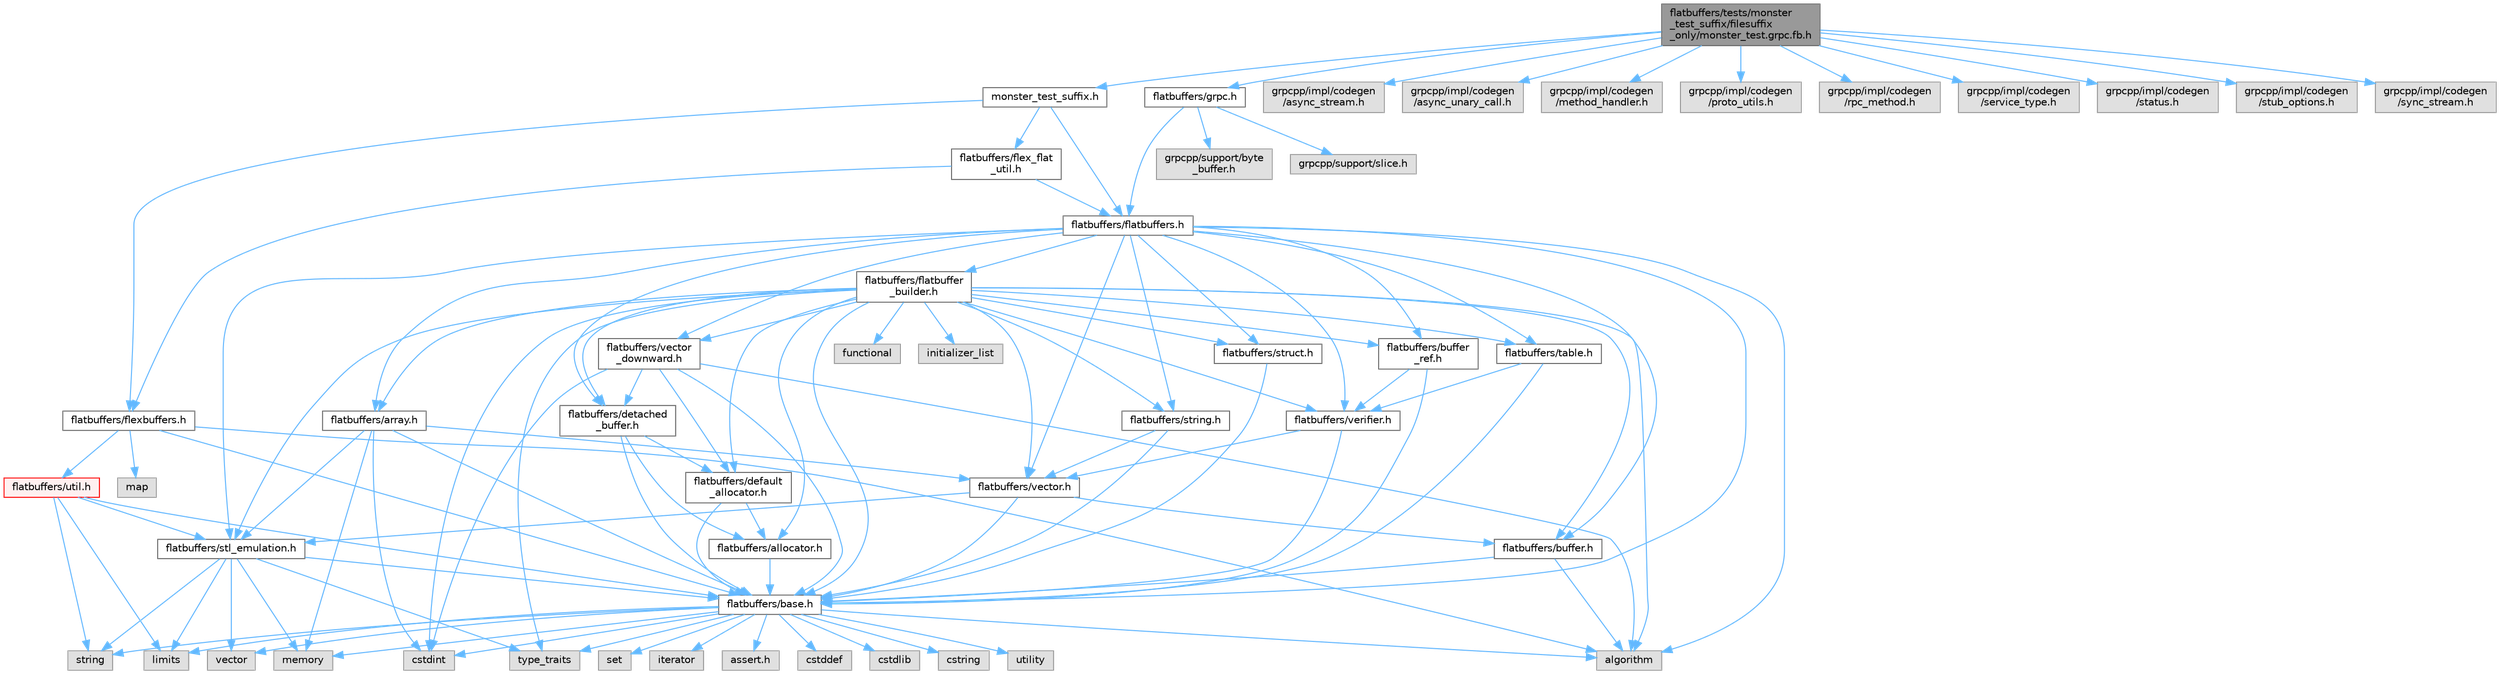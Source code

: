 digraph "flatbuffers/tests/monster_test_suffix/filesuffix_only/monster_test.grpc.fb.h"
{
 // LATEX_PDF_SIZE
  bgcolor="transparent";
  edge [fontname=Helvetica,fontsize=10,labelfontname=Helvetica,labelfontsize=10];
  node [fontname=Helvetica,fontsize=10,shape=box,height=0.2,width=0.4];
  Node1 [id="Node000001",label="flatbuffers/tests/monster\l_test_suffix/filesuffix\l_only/monster_test.grpc.fb.h",height=0.2,width=0.4,color="gray40", fillcolor="grey60", style="filled", fontcolor="black",tooltip=" "];
  Node1 -> Node2 [id="edge111_Node000001_Node000002",color="steelblue1",style="solid",tooltip=" "];
  Node2 [id="Node000002",label="monster_test_suffix.h",height=0.2,width=0.4,color="grey40", fillcolor="white", style="filled",URL="$monster__test__suffix_8h.html",tooltip=" "];
  Node2 -> Node3 [id="edge112_Node000002_Node000003",color="steelblue1",style="solid",tooltip=" "];
  Node3 [id="Node000003",label="flatbuffers/flatbuffers.h",height=0.2,width=0.4,color="grey40", fillcolor="white", style="filled",URL="$flatbuffers_8h.html",tooltip=" "];
  Node3 -> Node4 [id="edge113_Node000003_Node000004",color="steelblue1",style="solid",tooltip=" "];
  Node4 [id="Node000004",label="algorithm",height=0.2,width=0.4,color="grey60", fillcolor="#E0E0E0", style="filled",tooltip=" "];
  Node3 -> Node5 [id="edge114_Node000003_Node000005",color="steelblue1",style="solid",tooltip=" "];
  Node5 [id="Node000005",label="flatbuffers/array.h",height=0.2,width=0.4,color="grey40", fillcolor="white", style="filled",URL="$array_8h.html",tooltip=" "];
  Node5 -> Node6 [id="edge115_Node000005_Node000006",color="steelblue1",style="solid",tooltip=" "];
  Node6 [id="Node000006",label="cstdint",height=0.2,width=0.4,color="grey60", fillcolor="#E0E0E0", style="filled",tooltip=" "];
  Node5 -> Node7 [id="edge116_Node000005_Node000007",color="steelblue1",style="solid",tooltip=" "];
  Node7 [id="Node000007",label="memory",height=0.2,width=0.4,color="grey60", fillcolor="#E0E0E0", style="filled",tooltip=" "];
  Node5 -> Node8 [id="edge117_Node000005_Node000008",color="steelblue1",style="solid",tooltip=" "];
  Node8 [id="Node000008",label="flatbuffers/base.h",height=0.2,width=0.4,color="grey40", fillcolor="white", style="filled",URL="$base_8h.html",tooltip=" "];
  Node8 -> Node9 [id="edge118_Node000008_Node000009",color="steelblue1",style="solid",tooltip=" "];
  Node9 [id="Node000009",label="assert.h",height=0.2,width=0.4,color="grey60", fillcolor="#E0E0E0", style="filled",tooltip=" "];
  Node8 -> Node6 [id="edge119_Node000008_Node000006",color="steelblue1",style="solid",tooltip=" "];
  Node8 -> Node10 [id="edge120_Node000008_Node000010",color="steelblue1",style="solid",tooltip=" "];
  Node10 [id="Node000010",label="cstddef",height=0.2,width=0.4,color="grey60", fillcolor="#E0E0E0", style="filled",tooltip=" "];
  Node8 -> Node11 [id="edge121_Node000008_Node000011",color="steelblue1",style="solid",tooltip=" "];
  Node11 [id="Node000011",label="cstdlib",height=0.2,width=0.4,color="grey60", fillcolor="#E0E0E0", style="filled",tooltip=" "];
  Node8 -> Node12 [id="edge122_Node000008_Node000012",color="steelblue1",style="solid",tooltip=" "];
  Node12 [id="Node000012",label="cstring",height=0.2,width=0.4,color="grey60", fillcolor="#E0E0E0", style="filled",tooltip=" "];
  Node8 -> Node13 [id="edge123_Node000008_Node000013",color="steelblue1",style="solid",tooltip=" "];
  Node13 [id="Node000013",label="utility",height=0.2,width=0.4,color="grey60", fillcolor="#E0E0E0", style="filled",tooltip=" "];
  Node8 -> Node14 [id="edge124_Node000008_Node000014",color="steelblue1",style="solid",tooltip=" "];
  Node14 [id="Node000014",label="string",height=0.2,width=0.4,color="grey60", fillcolor="#E0E0E0", style="filled",tooltip=" "];
  Node8 -> Node15 [id="edge125_Node000008_Node000015",color="steelblue1",style="solid",tooltip=" "];
  Node15 [id="Node000015",label="type_traits",height=0.2,width=0.4,color="grey60", fillcolor="#E0E0E0", style="filled",tooltip=" "];
  Node8 -> Node16 [id="edge126_Node000008_Node000016",color="steelblue1",style="solid",tooltip=" "];
  Node16 [id="Node000016",label="vector",height=0.2,width=0.4,color="grey60", fillcolor="#E0E0E0", style="filled",tooltip=" "];
  Node8 -> Node17 [id="edge127_Node000008_Node000017",color="steelblue1",style="solid",tooltip=" "];
  Node17 [id="Node000017",label="set",height=0.2,width=0.4,color="grey60", fillcolor="#E0E0E0", style="filled",tooltip=" "];
  Node8 -> Node4 [id="edge128_Node000008_Node000004",color="steelblue1",style="solid",tooltip=" "];
  Node8 -> Node18 [id="edge129_Node000008_Node000018",color="steelblue1",style="solid",tooltip=" "];
  Node18 [id="Node000018",label="limits",height=0.2,width=0.4,color="grey60", fillcolor="#E0E0E0", style="filled",tooltip=" "];
  Node8 -> Node19 [id="edge130_Node000008_Node000019",color="steelblue1",style="solid",tooltip=" "];
  Node19 [id="Node000019",label="iterator",height=0.2,width=0.4,color="grey60", fillcolor="#E0E0E0", style="filled",tooltip=" "];
  Node8 -> Node7 [id="edge131_Node000008_Node000007",color="steelblue1",style="solid",tooltip=" "];
  Node5 -> Node20 [id="edge132_Node000005_Node000020",color="steelblue1",style="solid",tooltip=" "];
  Node20 [id="Node000020",label="flatbuffers/stl_emulation.h",height=0.2,width=0.4,color="grey40", fillcolor="white", style="filled",URL="$stl__emulation_8h.html",tooltip=" "];
  Node20 -> Node8 [id="edge133_Node000020_Node000008",color="steelblue1",style="solid",tooltip=" "];
  Node20 -> Node14 [id="edge134_Node000020_Node000014",color="steelblue1",style="solid",tooltip=" "];
  Node20 -> Node15 [id="edge135_Node000020_Node000015",color="steelblue1",style="solid",tooltip=" "];
  Node20 -> Node16 [id="edge136_Node000020_Node000016",color="steelblue1",style="solid",tooltip=" "];
  Node20 -> Node7 [id="edge137_Node000020_Node000007",color="steelblue1",style="solid",tooltip=" "];
  Node20 -> Node18 [id="edge138_Node000020_Node000018",color="steelblue1",style="solid",tooltip=" "];
  Node5 -> Node21 [id="edge139_Node000005_Node000021",color="steelblue1",style="solid",tooltip=" "];
  Node21 [id="Node000021",label="flatbuffers/vector.h",height=0.2,width=0.4,color="grey40", fillcolor="white", style="filled",URL="$vector_8h.html",tooltip=" "];
  Node21 -> Node8 [id="edge140_Node000021_Node000008",color="steelblue1",style="solid",tooltip=" "];
  Node21 -> Node22 [id="edge141_Node000021_Node000022",color="steelblue1",style="solid",tooltip=" "];
  Node22 [id="Node000022",label="flatbuffers/buffer.h",height=0.2,width=0.4,color="grey40", fillcolor="white", style="filled",URL="$buffer_8h.html",tooltip=" "];
  Node22 -> Node4 [id="edge142_Node000022_Node000004",color="steelblue1",style="solid",tooltip=" "];
  Node22 -> Node8 [id="edge143_Node000022_Node000008",color="steelblue1",style="solid",tooltip=" "];
  Node21 -> Node20 [id="edge144_Node000021_Node000020",color="steelblue1",style="solid",tooltip=" "];
  Node3 -> Node8 [id="edge145_Node000003_Node000008",color="steelblue1",style="solid",tooltip=" "];
  Node3 -> Node22 [id="edge146_Node000003_Node000022",color="steelblue1",style="solid",tooltip=" "];
  Node3 -> Node23 [id="edge147_Node000003_Node000023",color="steelblue1",style="solid",tooltip=" "];
  Node23 [id="Node000023",label="flatbuffers/buffer\l_ref.h",height=0.2,width=0.4,color="grey40", fillcolor="white", style="filled",URL="$buffer__ref_8h.html",tooltip=" "];
  Node23 -> Node8 [id="edge148_Node000023_Node000008",color="steelblue1",style="solid",tooltip=" "];
  Node23 -> Node24 [id="edge149_Node000023_Node000024",color="steelblue1",style="solid",tooltip=" "];
  Node24 [id="Node000024",label="flatbuffers/verifier.h",height=0.2,width=0.4,color="grey40", fillcolor="white", style="filled",URL="$verifier_8h.html",tooltip=" "];
  Node24 -> Node8 [id="edge150_Node000024_Node000008",color="steelblue1",style="solid",tooltip=" "];
  Node24 -> Node21 [id="edge151_Node000024_Node000021",color="steelblue1",style="solid",tooltip=" "];
  Node3 -> Node25 [id="edge152_Node000003_Node000025",color="steelblue1",style="solid",tooltip=" "];
  Node25 [id="Node000025",label="flatbuffers/detached\l_buffer.h",height=0.2,width=0.4,color="grey40", fillcolor="white", style="filled",URL="$detached__buffer_8h.html",tooltip=" "];
  Node25 -> Node26 [id="edge153_Node000025_Node000026",color="steelblue1",style="solid",tooltip=" "];
  Node26 [id="Node000026",label="flatbuffers/allocator.h",height=0.2,width=0.4,color="grey40", fillcolor="white", style="filled",URL="$allocator_8h.html",tooltip=" "];
  Node26 -> Node8 [id="edge154_Node000026_Node000008",color="steelblue1",style="solid",tooltip=" "];
  Node25 -> Node8 [id="edge155_Node000025_Node000008",color="steelblue1",style="solid",tooltip=" "];
  Node25 -> Node27 [id="edge156_Node000025_Node000027",color="steelblue1",style="solid",tooltip=" "];
  Node27 [id="Node000027",label="flatbuffers/default\l_allocator.h",height=0.2,width=0.4,color="grey40", fillcolor="white", style="filled",URL="$default__allocator_8h.html",tooltip=" "];
  Node27 -> Node26 [id="edge157_Node000027_Node000026",color="steelblue1",style="solid",tooltip=" "];
  Node27 -> Node8 [id="edge158_Node000027_Node000008",color="steelblue1",style="solid",tooltip=" "];
  Node3 -> Node28 [id="edge159_Node000003_Node000028",color="steelblue1",style="solid",tooltip=" "];
  Node28 [id="Node000028",label="flatbuffers/flatbuffer\l_builder.h",height=0.2,width=0.4,color="grey40", fillcolor="white", style="filled",URL="$flatbuffer__builder_8h.html",tooltip=" "];
  Node28 -> Node4 [id="edge160_Node000028_Node000004",color="steelblue1",style="solid",tooltip=" "];
  Node28 -> Node6 [id="edge161_Node000028_Node000006",color="steelblue1",style="solid",tooltip=" "];
  Node28 -> Node29 [id="edge162_Node000028_Node000029",color="steelblue1",style="solid",tooltip=" "];
  Node29 [id="Node000029",label="functional",height=0.2,width=0.4,color="grey60", fillcolor="#E0E0E0", style="filled",tooltip=" "];
  Node28 -> Node30 [id="edge163_Node000028_Node000030",color="steelblue1",style="solid",tooltip=" "];
  Node30 [id="Node000030",label="initializer_list",height=0.2,width=0.4,color="grey60", fillcolor="#E0E0E0", style="filled",tooltip=" "];
  Node28 -> Node15 [id="edge164_Node000028_Node000015",color="steelblue1",style="solid",tooltip=" "];
  Node28 -> Node26 [id="edge165_Node000028_Node000026",color="steelblue1",style="solid",tooltip=" "];
  Node28 -> Node5 [id="edge166_Node000028_Node000005",color="steelblue1",style="solid",tooltip=" "];
  Node28 -> Node8 [id="edge167_Node000028_Node000008",color="steelblue1",style="solid",tooltip=" "];
  Node28 -> Node22 [id="edge168_Node000028_Node000022",color="steelblue1",style="solid",tooltip=" "];
  Node28 -> Node23 [id="edge169_Node000028_Node000023",color="steelblue1",style="solid",tooltip=" "];
  Node28 -> Node27 [id="edge170_Node000028_Node000027",color="steelblue1",style="solid",tooltip=" "];
  Node28 -> Node25 [id="edge171_Node000028_Node000025",color="steelblue1",style="solid",tooltip=" "];
  Node28 -> Node20 [id="edge172_Node000028_Node000020",color="steelblue1",style="solid",tooltip=" "];
  Node28 -> Node31 [id="edge173_Node000028_Node000031",color="steelblue1",style="solid",tooltip=" "];
  Node31 [id="Node000031",label="flatbuffers/string.h",height=0.2,width=0.4,color="grey40", fillcolor="white", style="filled",URL="$string_8h.html",tooltip=" "];
  Node31 -> Node8 [id="edge174_Node000031_Node000008",color="steelblue1",style="solid",tooltip=" "];
  Node31 -> Node21 [id="edge175_Node000031_Node000021",color="steelblue1",style="solid",tooltip=" "];
  Node28 -> Node32 [id="edge176_Node000028_Node000032",color="steelblue1",style="solid",tooltip=" "];
  Node32 [id="Node000032",label="flatbuffers/struct.h",height=0.2,width=0.4,color="grey40", fillcolor="white", style="filled",URL="$struct_8h.html",tooltip=" "];
  Node32 -> Node8 [id="edge177_Node000032_Node000008",color="steelblue1",style="solid",tooltip=" "];
  Node28 -> Node33 [id="edge178_Node000028_Node000033",color="steelblue1",style="solid",tooltip=" "];
  Node33 [id="Node000033",label="flatbuffers/table.h",height=0.2,width=0.4,color="grey40", fillcolor="white", style="filled",URL="$table_8h.html",tooltip=" "];
  Node33 -> Node8 [id="edge179_Node000033_Node000008",color="steelblue1",style="solid",tooltip=" "];
  Node33 -> Node24 [id="edge180_Node000033_Node000024",color="steelblue1",style="solid",tooltip=" "];
  Node28 -> Node21 [id="edge181_Node000028_Node000021",color="steelblue1",style="solid",tooltip=" "];
  Node28 -> Node34 [id="edge182_Node000028_Node000034",color="steelblue1",style="solid",tooltip=" "];
  Node34 [id="Node000034",label="flatbuffers/vector\l_downward.h",height=0.2,width=0.4,color="grey40", fillcolor="white", style="filled",URL="$vector__downward_8h.html",tooltip=" "];
  Node34 -> Node4 [id="edge183_Node000034_Node000004",color="steelblue1",style="solid",tooltip=" "];
  Node34 -> Node6 [id="edge184_Node000034_Node000006",color="steelblue1",style="solid",tooltip=" "];
  Node34 -> Node8 [id="edge185_Node000034_Node000008",color="steelblue1",style="solid",tooltip=" "];
  Node34 -> Node27 [id="edge186_Node000034_Node000027",color="steelblue1",style="solid",tooltip=" "];
  Node34 -> Node25 [id="edge187_Node000034_Node000025",color="steelblue1",style="solid",tooltip=" "];
  Node28 -> Node24 [id="edge188_Node000028_Node000024",color="steelblue1",style="solid",tooltip=" "];
  Node3 -> Node20 [id="edge189_Node000003_Node000020",color="steelblue1",style="solid",tooltip=" "];
  Node3 -> Node31 [id="edge190_Node000003_Node000031",color="steelblue1",style="solid",tooltip=" "];
  Node3 -> Node32 [id="edge191_Node000003_Node000032",color="steelblue1",style="solid",tooltip=" "];
  Node3 -> Node33 [id="edge192_Node000003_Node000033",color="steelblue1",style="solid",tooltip=" "];
  Node3 -> Node21 [id="edge193_Node000003_Node000021",color="steelblue1",style="solid",tooltip=" "];
  Node3 -> Node34 [id="edge194_Node000003_Node000034",color="steelblue1",style="solid",tooltip=" "];
  Node3 -> Node24 [id="edge195_Node000003_Node000024",color="steelblue1",style="solid",tooltip=" "];
  Node2 -> Node35 [id="edge196_Node000002_Node000035",color="steelblue1",style="solid",tooltip=" "];
  Node35 [id="Node000035",label="flatbuffers/flexbuffers.h",height=0.2,width=0.4,color="grey40", fillcolor="white", style="filled",URL="$flexbuffers_8h.html",tooltip=" "];
  Node35 -> Node4 [id="edge197_Node000035_Node000004",color="steelblue1",style="solid",tooltip=" "];
  Node35 -> Node36 [id="edge198_Node000035_Node000036",color="steelblue1",style="solid",tooltip=" "];
  Node36 [id="Node000036",label="map",height=0.2,width=0.4,color="grey60", fillcolor="#E0E0E0", style="filled",tooltip=" "];
  Node35 -> Node8 [id="edge199_Node000035_Node000008",color="steelblue1",style="solid",tooltip=" "];
  Node35 -> Node37 [id="edge200_Node000035_Node000037",color="steelblue1",style="solid",tooltip=" "];
  Node37 [id="Node000037",label="flatbuffers/util.h",height=0.2,width=0.4,color="red", fillcolor="#FFF0F0", style="filled",URL="$util_8h.html",tooltip=" "];
  Node37 -> Node8 [id="edge201_Node000037_Node000008",color="steelblue1",style="solid",tooltip=" "];
  Node37 -> Node20 [id="edge202_Node000037_Node000020",color="steelblue1",style="solid",tooltip=" "];
  Node37 -> Node18 [id="edge203_Node000037_Node000018",color="steelblue1",style="solid",tooltip=" "];
  Node37 -> Node14 [id="edge204_Node000037_Node000014",color="steelblue1",style="solid",tooltip=" "];
  Node2 -> Node43 [id="edge205_Node000002_Node000043",color="steelblue1",style="solid",tooltip=" "];
  Node43 [id="Node000043",label="flatbuffers/flex_flat\l_util.h",height=0.2,width=0.4,color="grey40", fillcolor="white", style="filled",URL="$flex__flat__util_8h.html",tooltip=" "];
  Node43 -> Node3 [id="edge206_Node000043_Node000003",color="steelblue1",style="solid",tooltip=" "];
  Node43 -> Node35 [id="edge207_Node000043_Node000035",color="steelblue1",style="solid",tooltip=" "];
  Node1 -> Node44 [id="edge208_Node000001_Node000044",color="steelblue1",style="solid",tooltip=" "];
  Node44 [id="Node000044",label="flatbuffers/grpc.h",height=0.2,width=0.4,color="grey40", fillcolor="white", style="filled",URL="$grpc_8h.html",tooltip=" "];
  Node44 -> Node3 [id="edge209_Node000044_Node000003",color="steelblue1",style="solid",tooltip=" "];
  Node44 -> Node45 [id="edge210_Node000044_Node000045",color="steelblue1",style="solid",tooltip=" "];
  Node45 [id="Node000045",label="grpcpp/support/byte\l_buffer.h",height=0.2,width=0.4,color="grey60", fillcolor="#E0E0E0", style="filled",tooltip=" "];
  Node44 -> Node46 [id="edge211_Node000044_Node000046",color="steelblue1",style="solid",tooltip=" "];
  Node46 [id="Node000046",label="grpcpp/support/slice.h",height=0.2,width=0.4,color="grey60", fillcolor="#E0E0E0", style="filled",tooltip=" "];
  Node1 -> Node47 [id="edge212_Node000001_Node000047",color="steelblue1",style="solid",tooltip=" "];
  Node47 [id="Node000047",label="grpcpp/impl/codegen\l/async_stream.h",height=0.2,width=0.4,color="grey60", fillcolor="#E0E0E0", style="filled",tooltip=" "];
  Node1 -> Node48 [id="edge213_Node000001_Node000048",color="steelblue1",style="solid",tooltip=" "];
  Node48 [id="Node000048",label="grpcpp/impl/codegen\l/async_unary_call.h",height=0.2,width=0.4,color="grey60", fillcolor="#E0E0E0", style="filled",tooltip=" "];
  Node1 -> Node49 [id="edge214_Node000001_Node000049",color="steelblue1",style="solid",tooltip=" "];
  Node49 [id="Node000049",label="grpcpp/impl/codegen\l/method_handler.h",height=0.2,width=0.4,color="grey60", fillcolor="#E0E0E0", style="filled",tooltip=" "];
  Node1 -> Node50 [id="edge215_Node000001_Node000050",color="steelblue1",style="solid",tooltip=" "];
  Node50 [id="Node000050",label="grpcpp/impl/codegen\l/proto_utils.h",height=0.2,width=0.4,color="grey60", fillcolor="#E0E0E0", style="filled",tooltip=" "];
  Node1 -> Node51 [id="edge216_Node000001_Node000051",color="steelblue1",style="solid",tooltip=" "];
  Node51 [id="Node000051",label="grpcpp/impl/codegen\l/rpc_method.h",height=0.2,width=0.4,color="grey60", fillcolor="#E0E0E0", style="filled",tooltip=" "];
  Node1 -> Node52 [id="edge217_Node000001_Node000052",color="steelblue1",style="solid",tooltip=" "];
  Node52 [id="Node000052",label="grpcpp/impl/codegen\l/service_type.h",height=0.2,width=0.4,color="grey60", fillcolor="#E0E0E0", style="filled",tooltip=" "];
  Node1 -> Node53 [id="edge218_Node000001_Node000053",color="steelblue1",style="solid",tooltip=" "];
  Node53 [id="Node000053",label="grpcpp/impl/codegen\l/status.h",height=0.2,width=0.4,color="grey60", fillcolor="#E0E0E0", style="filled",tooltip=" "];
  Node1 -> Node54 [id="edge219_Node000001_Node000054",color="steelblue1",style="solid",tooltip=" "];
  Node54 [id="Node000054",label="grpcpp/impl/codegen\l/stub_options.h",height=0.2,width=0.4,color="grey60", fillcolor="#E0E0E0", style="filled",tooltip=" "];
  Node1 -> Node55 [id="edge220_Node000001_Node000055",color="steelblue1",style="solid",tooltip=" "];
  Node55 [id="Node000055",label="grpcpp/impl/codegen\l/sync_stream.h",height=0.2,width=0.4,color="grey60", fillcolor="#E0E0E0", style="filled",tooltip=" "];
}
